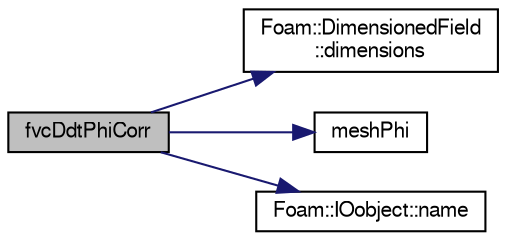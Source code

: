 digraph "fvcDdtPhiCorr"
{
  bgcolor="transparent";
  edge [fontname="FreeSans",fontsize="10",labelfontname="FreeSans",labelfontsize="10"];
  node [fontname="FreeSans",fontsize="10",shape=record];
  rankdir="LR";
  Node89 [label="fvcDdtPhiCorr",height=0.2,width=0.4,color="black", fillcolor="grey75", style="filled", fontcolor="black"];
  Node89 -> Node90 [color="midnightblue",fontsize="10",style="solid",fontname="FreeSans"];
  Node90 [label="Foam::DimensionedField\l::dimensions",height=0.2,width=0.4,color="black",URL="$a26390.html#a66989c1e0666e0d0c93a2056ce75599e",tooltip="Return dimensions. "];
  Node89 -> Node91 [color="midnightblue",fontsize="10",style="solid",fontname="FreeSans"];
  Node91 [label="meshPhi",height=0.2,width=0.4,color="black",URL="$a22502.html#ab9b3ec36b13f0ff78f35c1f7e43729a0"];
  Node89 -> Node92 [color="midnightblue",fontsize="10",style="solid",fontname="FreeSans"];
  Node92 [label="Foam::IOobject::name",height=0.2,width=0.4,color="black",URL="$a26142.html#acc80e00a8ac919288fb55bd14cc88bf6",tooltip="Return name. "];
}
